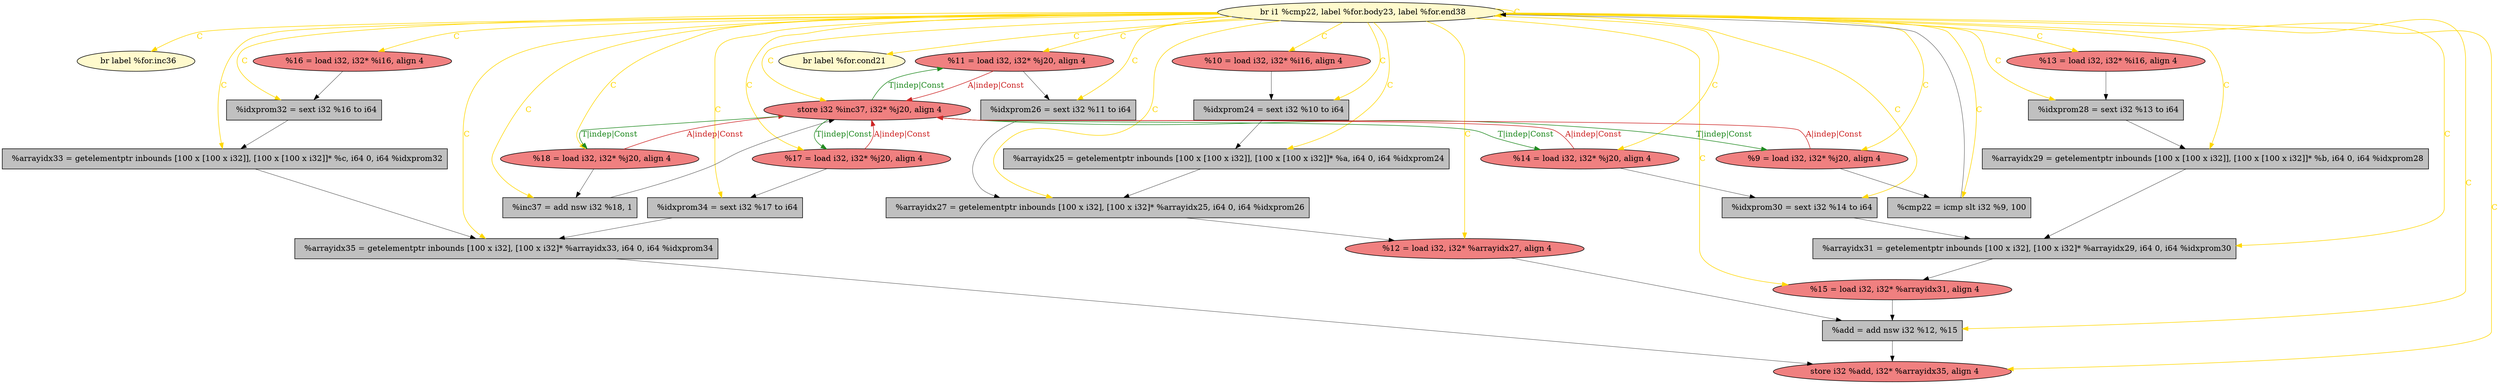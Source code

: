 
digraph G {


node1577 [fillcolor=lemonchiffon,label="  br label %for.inc36",shape=ellipse,style=filled ]
node1574 [fillcolor=lightcoral,label="  %11 = load i32, i32* %j20, align 4",shape=ellipse,style=filled ]
node1573 [fillcolor=lightcoral,label="  %10 = load i32, i32* %i16, align 4",shape=ellipse,style=filled ]
node1571 [fillcolor=grey,label="  %idxprom28 = sext i32 %13 to i64",shape=rectangle,style=filled ]
node1572 [fillcolor=grey,label="  %arrayidx35 = getelementptr inbounds [100 x i32], [100 x i32]* %arrayidx33, i64 0, i64 %idxprom34",shape=rectangle,style=filled ]
node1570 [fillcolor=grey,label="  %idxprom26 = sext i32 %11 to i64",shape=rectangle,style=filled ]
node1569 [fillcolor=lemonchiffon,label="  br i1 %cmp22, label %for.body23, label %for.end38",shape=ellipse,style=filled ]
node1568 [fillcolor=grey,label="  %inc37 = add nsw i32 %18, 1",shape=rectangle,style=filled ]
node1566 [fillcolor=lightcoral,label="  %18 = load i32, i32* %j20, align 4",shape=ellipse,style=filled ]
node1564 [fillcolor=grey,label="  %add = add nsw i32 %12, %15",shape=rectangle,style=filled ]
node1552 [fillcolor=lightcoral,label="  %16 = load i32, i32* %i16, align 4",shape=ellipse,style=filled ]
node1563 [fillcolor=lemonchiffon,label="  br label %for.cond21",shape=ellipse,style=filled ]
node1548 [fillcolor=grey,label="  %arrayidx31 = getelementptr inbounds [100 x i32], [100 x i32]* %arrayidx29, i64 0, i64 %idxprom30",shape=rectangle,style=filled ]
node1575 [fillcolor=grey,label="  %arrayidx27 = getelementptr inbounds [100 x i32], [100 x i32]* %arrayidx25, i64 0, i64 %idxprom26",shape=rectangle,style=filled ]
node1557 [fillcolor=grey,label="  %cmp22 = icmp slt i32 %9, 100",shape=rectangle,style=filled ]
node1555 [fillcolor=lightcoral,label="  store i32 %inc37, i32* %j20, align 4",shape=ellipse,style=filled ]
node1560 [fillcolor=grey,label="  %arrayidx33 = getelementptr inbounds [100 x [100 x i32]], [100 x [100 x i32]]* %c, i64 0, i64 %idxprom32",shape=rectangle,style=filled ]
node1565 [fillcolor=grey,label="  %arrayidx25 = getelementptr inbounds [100 x [100 x i32]], [100 x [100 x i32]]* %a, i64 0, i64 %idxprom24",shape=rectangle,style=filled ]
node1562 [fillcolor=grey,label="  %idxprom34 = sext i32 %17 to i64",shape=rectangle,style=filled ]
node1553 [fillcolor=lightcoral,label="  %14 = load i32, i32* %j20, align 4",shape=ellipse,style=filled ]
node1550 [fillcolor=grey,label="  %idxprom32 = sext i32 %16 to i64",shape=rectangle,style=filled ]
node1549 [fillcolor=lightcoral,label="  %13 = load i32, i32* %i16, align 4",shape=ellipse,style=filled ]
node1551 [fillcolor=grey,label="  %idxprom30 = sext i32 %14 to i64",shape=rectangle,style=filled ]
node1554 [fillcolor=lightcoral,label="  store i32 %add, i32* %arrayidx35, align 4",shape=ellipse,style=filled ]
node1576 [fillcolor=lightcoral,label="  %9 = load i32, i32* %j20, align 4",shape=ellipse,style=filled ]
node1561 [fillcolor=lightcoral,label="  %17 = load i32, i32* %j20, align 4",shape=ellipse,style=filled ]
node1556 [fillcolor=lightcoral,label="  %12 = load i32, i32* %arrayidx27, align 4",shape=ellipse,style=filled ]
node1558 [fillcolor=grey,label="  %arrayidx29 = getelementptr inbounds [100 x [100 x i32]], [100 x [100 x i32]]* %b, i64 0, i64 %idxprom28",shape=rectangle,style=filled ]
node1567 [fillcolor=lightcoral,label="  %15 = load i32, i32* %arrayidx31, align 4",shape=ellipse,style=filled ]
node1559 [fillcolor=grey,label="  %idxprom24 = sext i32 %10 to i64",shape=rectangle,style=filled ]

node1559->node1565 [style=solid,color=black,label="",penwidth=0.5,fontcolor=black ]
node1569->node1548 [style=solid,color=gold,label="C",penwidth=1.0,fontcolor=gold ]
node1569->node1566 [style=solid,color=gold,label="C",penwidth=1.0,fontcolor=gold ]
node1550->node1560 [style=solid,color=black,label="",penwidth=0.5,fontcolor=black ]
node1569->node1551 [style=solid,color=gold,label="C",penwidth=1.0,fontcolor=gold ]
node1575->node1556 [style=solid,color=black,label="",penwidth=0.5,fontcolor=black ]
node1553->node1551 [style=solid,color=black,label="",penwidth=0.5,fontcolor=black ]
node1574->node1570 [style=solid,color=black,label="",penwidth=0.5,fontcolor=black ]
node1558->node1548 [style=solid,color=black,label="",penwidth=0.5,fontcolor=black ]
node1576->node1557 [style=solid,color=black,label="",penwidth=0.5,fontcolor=black ]
node1555->node1553 [style=solid,color=forestgreen,label="T|indep|Const",penwidth=1.0,fontcolor=forestgreen ]
node1553->node1555 [style=solid,color=firebrick3,label="A|indep|Const",penwidth=1.0,fontcolor=firebrick3 ]
node1564->node1554 [style=solid,color=black,label="",penwidth=0.5,fontcolor=black ]
node1555->node1574 [style=solid,color=forestgreen,label="T|indep|Const",penwidth=1.0,fontcolor=forestgreen ]
node1569->node1550 [style=solid,color=gold,label="C",penwidth=1.0,fontcolor=gold ]
node1566->node1568 [style=solid,color=black,label="",penwidth=0.5,fontcolor=black ]
node1569->node1553 [style=solid,color=gold,label="C",penwidth=1.0,fontcolor=gold ]
node1551->node1548 [style=solid,color=black,label="",penwidth=0.5,fontcolor=black ]
node1552->node1550 [style=solid,color=black,label="",penwidth=0.5,fontcolor=black ]
node1555->node1566 [style=solid,color=forestgreen,label="T|indep|Const",penwidth=1.0,fontcolor=forestgreen ]
node1569->node1557 [style=solid,color=gold,label="C",penwidth=1.0,fontcolor=gold ]
node1569->node1570 [style=solid,color=gold,label="C",penwidth=1.0,fontcolor=gold ]
node1569->node1575 [style=solid,color=gold,label="C",penwidth=1.0,fontcolor=gold ]
node1569->node1549 [style=solid,color=gold,label="C",penwidth=1.0,fontcolor=gold ]
node1570->node1575 [style=solid,color=black,label="",penwidth=0.5,fontcolor=black ]
node1572->node1554 [style=solid,color=black,label="",penwidth=0.5,fontcolor=black ]
node1565->node1575 [style=solid,color=black,label="",penwidth=0.5,fontcolor=black ]
node1569->node1564 [style=solid,color=gold,label="C",penwidth=1.0,fontcolor=gold ]
node1562->node1572 [style=solid,color=black,label="",penwidth=0.5,fontcolor=black ]
node1569->node1573 [style=solid,color=gold,label="C",penwidth=1.0,fontcolor=gold ]
node1566->node1555 [style=solid,color=firebrick3,label="A|indep|Const",penwidth=1.0,fontcolor=firebrick3 ]
node1569->node1567 [style=solid,color=gold,label="C",penwidth=1.0,fontcolor=gold ]
node1569->node1577 [style=solid,color=gold,label="C",penwidth=1.0,fontcolor=gold ]
node1573->node1559 [style=solid,color=black,label="",penwidth=0.5,fontcolor=black ]
node1569->node1556 [style=solid,color=gold,label="C",penwidth=1.0,fontcolor=gold ]
node1569->node1552 [style=solid,color=gold,label="C",penwidth=1.0,fontcolor=gold ]
node1569->node1574 [style=solid,color=gold,label="C",penwidth=1.0,fontcolor=gold ]
node1555->node1561 [style=solid,color=forestgreen,label="T|indep|Const",penwidth=1.0,fontcolor=forestgreen ]
node1569->node1571 [style=solid,color=gold,label="C",penwidth=1.0,fontcolor=gold ]
node1569->node1562 [style=solid,color=gold,label="C",penwidth=1.0,fontcolor=gold ]
node1556->node1564 [style=solid,color=black,label="",penwidth=0.5,fontcolor=black ]
node1549->node1571 [style=solid,color=black,label="",penwidth=0.5,fontcolor=black ]
node1569->node1559 [style=solid,color=gold,label="C",penwidth=1.0,fontcolor=gold ]
node1569->node1568 [style=solid,color=gold,label="C",penwidth=1.0,fontcolor=gold ]
node1569->node1554 [style=solid,color=gold,label="C",penwidth=1.0,fontcolor=gold ]
node1571->node1558 [style=solid,color=black,label="",penwidth=0.5,fontcolor=black ]
node1561->node1562 [style=solid,color=black,label="",penwidth=0.5,fontcolor=black ]
node1569->node1558 [style=solid,color=gold,label="C",penwidth=1.0,fontcolor=gold ]
node1568->node1555 [style=solid,color=black,label="",penwidth=0.5,fontcolor=black ]
node1569->node1563 [style=solid,color=gold,label="C",penwidth=1.0,fontcolor=gold ]
node1560->node1572 [style=solid,color=black,label="",penwidth=0.5,fontcolor=black ]
node1569->node1565 [style=solid,color=gold,label="C",penwidth=1.0,fontcolor=gold ]
node1569->node1572 [style=solid,color=gold,label="C",penwidth=1.0,fontcolor=gold ]
node1574->node1555 [style=solid,color=firebrick3,label="A|indep|Const",penwidth=1.0,fontcolor=firebrick3 ]
node1569->node1561 [style=solid,color=gold,label="C",penwidth=1.0,fontcolor=gold ]
node1569->node1576 [style=solid,color=gold,label="C",penwidth=1.0,fontcolor=gold ]
node1569->node1569 [style=solid,color=gold,label="C",penwidth=1.0,fontcolor=gold ]
node1569->node1560 [style=solid,color=gold,label="C",penwidth=1.0,fontcolor=gold ]
node1569->node1555 [style=solid,color=gold,label="C",penwidth=1.0,fontcolor=gold ]
node1567->node1564 [style=solid,color=black,label="",penwidth=0.5,fontcolor=black ]
node1576->node1555 [style=solid,color=firebrick3,label="A|indep|Const",penwidth=1.0,fontcolor=firebrick3 ]
node1555->node1576 [style=solid,color=forestgreen,label="T|indep|Const",penwidth=1.0,fontcolor=forestgreen ]
node1561->node1555 [style=solid,color=firebrick3,label="A|indep|Const",penwidth=1.0,fontcolor=firebrick3 ]
node1557->node1569 [style=solid,color=black,label="",penwidth=0.5,fontcolor=black ]
node1548->node1567 [style=solid,color=black,label="",penwidth=0.5,fontcolor=black ]


}
